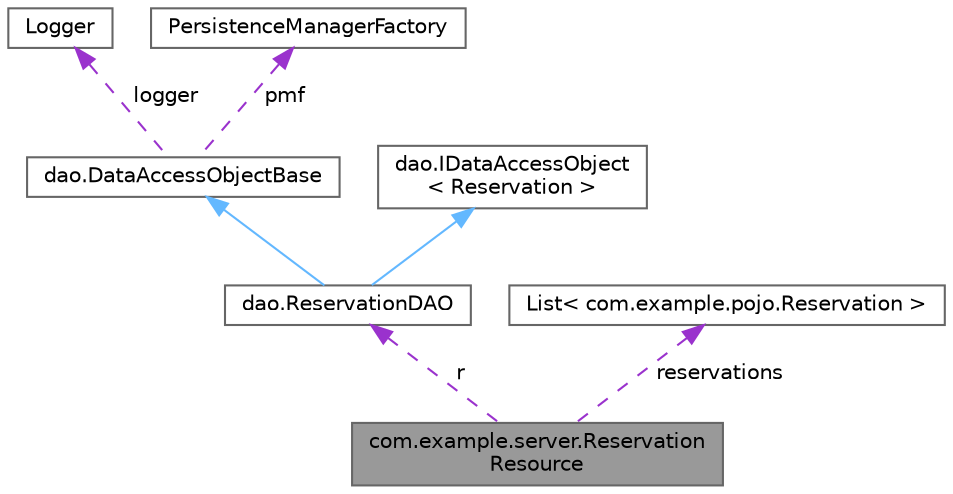 digraph "com.example.server.ReservationResource"
{
 // LATEX_PDF_SIZE
  bgcolor="transparent";
  edge [fontname=Helvetica,fontsize=10,labelfontname=Helvetica,labelfontsize=10];
  node [fontname=Helvetica,fontsize=10,shape=box,height=0.2,width=0.4];
  Node1 [label="com.example.server.Reservation\lResource",height=0.2,width=0.4,color="gray40", fillcolor="grey60", style="filled", fontcolor="black",tooltip=" "];
  Node2 -> Node1 [dir="back",color="darkorchid3",style="dashed",label=" r" ];
  Node2 [label="dao.ReservationDAO",height=0.2,width=0.4,color="gray40", fillcolor="white", style="filled",URL="$classdao_1_1_reservation_d_a_o.html",tooltip=" "];
  Node3 -> Node2 [dir="back",color="steelblue1",style="solid"];
  Node3 [label="dao.DataAccessObjectBase",height=0.2,width=0.4,color="gray40", fillcolor="white", style="filled",URL="$classdao_1_1_data_access_object_base.html",tooltip=" "];
  Node4 -> Node3 [dir="back",color="darkorchid3",style="dashed",label=" logger" ];
  Node4 [label="Logger",height=0.2,width=0.4,color="gray40", fillcolor="white", style="filled",tooltip=" "];
  Node5 -> Node3 [dir="back",color="darkorchid3",style="dashed",label=" pmf" ];
  Node5 [label="PersistenceManagerFactory",height=0.2,width=0.4,color="gray40", fillcolor="white", style="filled",tooltip=" "];
  Node6 -> Node2 [dir="back",color="steelblue1",style="solid"];
  Node6 [label="dao.IDataAccessObject\l\< Reservation \>",height=0.2,width=0.4,color="gray40", fillcolor="white", style="filled",URL="$interfacedao_1_1_i_data_access_object.html",tooltip=" "];
  Node7 -> Node1 [dir="back",color="darkorchid3",style="dashed",label=" reservations" ];
  Node7 [label="List\< com.example.pojo.Reservation \>",height=0.2,width=0.4,color="gray40", fillcolor="white", style="filled",tooltip=" "];
}
